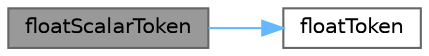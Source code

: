 digraph "floatScalarToken"
{
 // LATEX_PDF_SIZE
  bgcolor="transparent";
  edge [fontname=Helvetica,fontsize=10,labelfontname=Helvetica,labelfontsize=10];
  node [fontname=Helvetica,fontsize=10,shape=box,height=0.2,width=0.4];
  rankdir="LR";
  Node1 [id="Node000001",label="floatScalarToken",height=0.2,width=0.4,color="gray40", fillcolor="grey60", style="filled", fontcolor="black",tooltip=" "];
  Node1 -> Node2 [id="edge1_Node000001_Node000002",color="steelblue1",style="solid",tooltip=" "];
  Node2 [id="Node000002",label="floatToken",height=0.2,width=0.4,color="grey40", fillcolor="white", style="filled",URL="$classFoam_1_1token.html#a4c72fd962e5ec6cf9143fb6a78ddb2ab",tooltip=" "];
}
